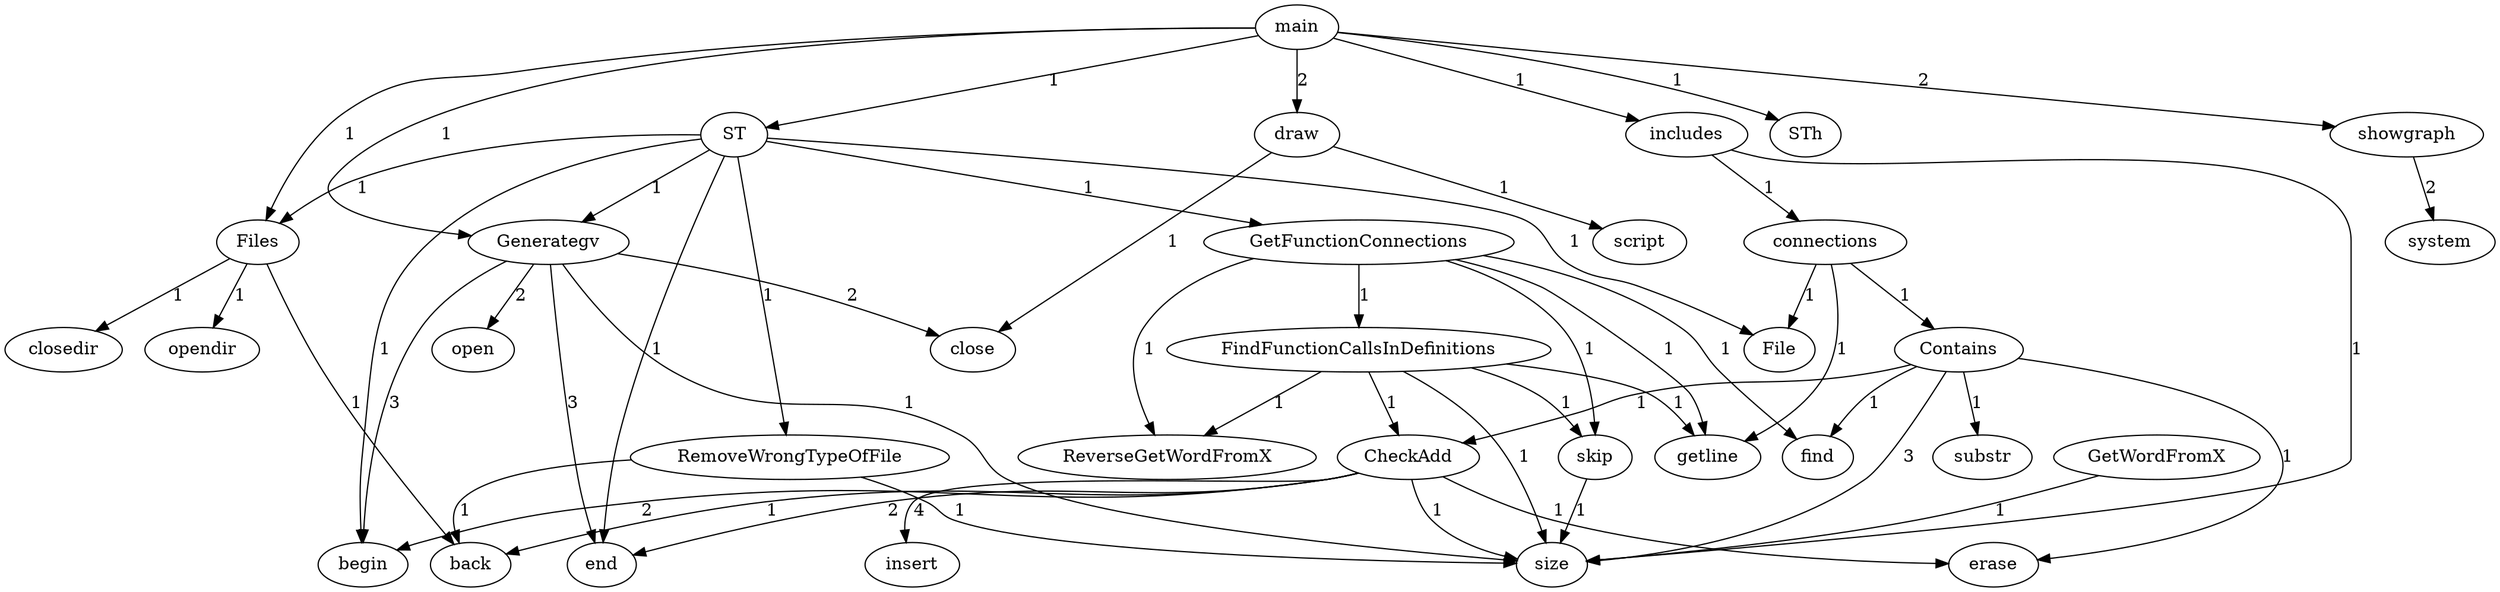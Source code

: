 digraph foo{
"CheckAdd"->"back"[label = "1"];
"CheckAdd"->"begin"[label = "2"];
"CheckAdd"->"end"[label = "2"];
"CheckAdd"->"erase"[label = "1"];
"CheckAdd"->"insert"[label = "4"];
"CheckAdd"->"size"[label = "1"];
"Contains"->"CheckAdd"[label = "1"];
"Contains"->"erase"[label = "1"];
"Contains"->"find"[label = "1"];
"Contains"->"size"[label = "3"];
"Contains"->"substr"[label = "1"];
"Files"->"back"[label = "1"];
"Files"->"closedir"[label = "1"];
"Files"->"opendir"[label = "1"];
"FindFunctionCallsInDefinitions"->"CheckAdd"[label = "1"];
"FindFunctionCallsInDefinitions"->"ReverseGetWordFromX"[label = "1"];
"FindFunctionCallsInDefinitions"->"getline"[label = "1"];
"FindFunctionCallsInDefinitions"->"size"[label = "1"];
"FindFunctionCallsInDefinitions"->"skip"[label = "1"];
"Generategv"->"begin"[label = "3"];
"Generategv"->"close"[label = "2"];
"Generategv"->"end"[label = "3"];
"Generategv"->"open"[label = "2"];
"Generategv"->"size"[label = "1"];
"GetFunctionConnections"->"FindFunctionCallsInDefinitions"[label = "1"];
"GetFunctionConnections"->"ReverseGetWordFromX"[label = "1"];
"GetFunctionConnections"->"find"[label = "1"];
"GetFunctionConnections"->"getline"[label = "1"];
"GetFunctionConnections"->"skip"[label = "1"];
"GetWordFromX"->"size"[label = "1"];
"RemoveWrongTypeOfFile"->"back"[label = "1"];
"RemoveWrongTypeOfFile"->"size"[label = "1"];
"ST"->"File"[label = "1"];
"ST"->"Files"[label = "1"];
"ST"->"Generategv"[label = "1"];
"ST"->"GetFunctionConnections"[label = "1"];
"ST"->"RemoveWrongTypeOfFile"[label = "1"];
"ST"->"begin"[label = "1"];
"ST"->"end"[label = "1"];
"connections"->"Contains"[label = "1"];
"connections"->"File"[label = "1"];
"connections"->"getline"[label = "1"];
"draw"->"close"[label = "1"];
"draw"->"script"[label = "1"];
"includes"->"connections"[label = "1"];
"includes"->"size"[label = "1"];
"main"->"Files"[label = "1"];
"main"->"Generategv"[label = "1"];
"main"->"ST"[label = "1"];
"main"->"STh"[label = "1"];
"main"->"draw"[label = "2"];
"main"->"includes"[label = "1"];
"main"->"showgraph"[label = "2"];
"showgraph"->"system"[label = "2"];
"skip"->"size"[label = "1"];
}